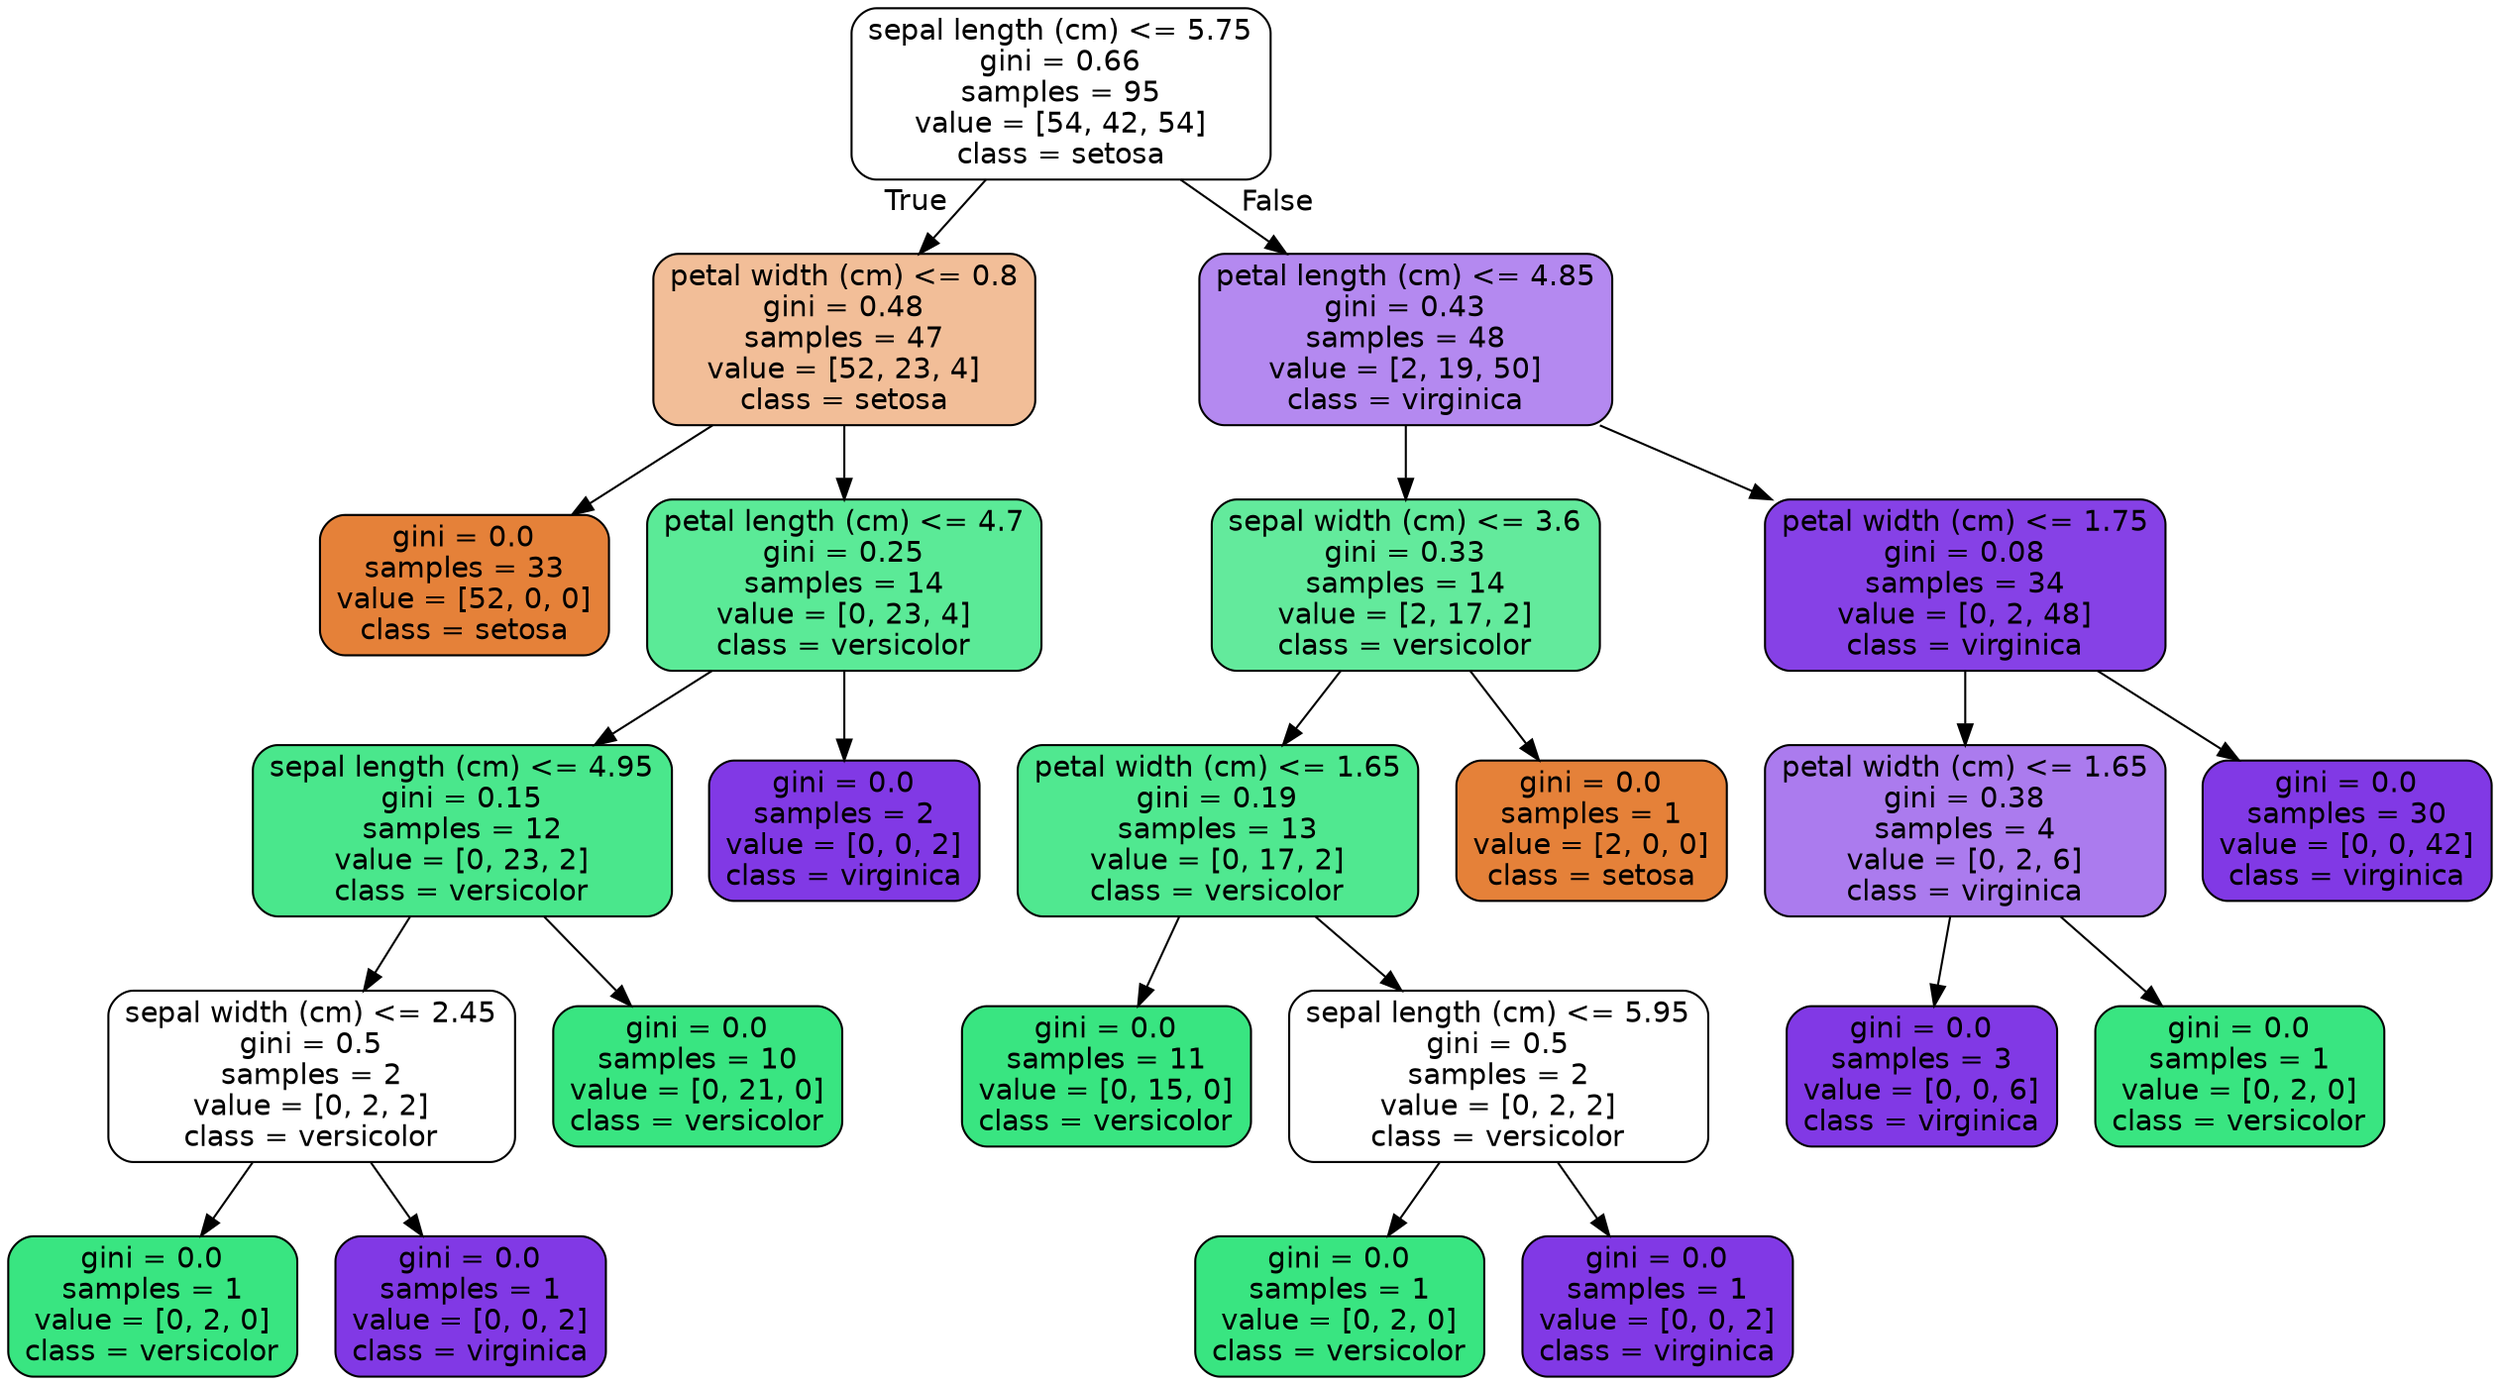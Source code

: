 digraph Tree {
node [shape=box, style="filled, rounded", color="black", fontname=helvetica] ;
edge [fontname=helvetica] ;
0 [label="sepal length (cm) <= 5.75\ngini = 0.66\nsamples = 95\nvalue = [54, 42, 54]\nclass = setosa", fillcolor="#ffffff"] ;
1 [label="petal width (cm) <= 0.8\ngini = 0.48\nsamples = 47\nvalue = [52, 23, 4]\nclass = setosa", fillcolor="#f2be98"] ;
0 -> 1 [labeldistance=2.5, labelangle=45, headlabel="True"] ;
2 [label="gini = 0.0\nsamples = 33\nvalue = [52, 0, 0]\nclass = setosa", fillcolor="#e58139"] ;
1 -> 2 ;
3 [label="petal length (cm) <= 4.7\ngini = 0.25\nsamples = 14\nvalue = [0, 23, 4]\nclass = versicolor", fillcolor="#5bea97"] ;
1 -> 3 ;
4 [label="sepal length (cm) <= 4.95\ngini = 0.15\nsamples = 12\nvalue = [0, 23, 2]\nclass = versicolor", fillcolor="#4ae78c"] ;
3 -> 4 ;
5 [label="sepal width (cm) <= 2.45\ngini = 0.5\nsamples = 2\nvalue = [0, 2, 2]\nclass = versicolor", fillcolor="#ffffff"] ;
4 -> 5 ;
6 [label="gini = 0.0\nsamples = 1\nvalue = [0, 2, 0]\nclass = versicolor", fillcolor="#39e581"] ;
5 -> 6 ;
7 [label="gini = 0.0\nsamples = 1\nvalue = [0, 0, 2]\nclass = virginica", fillcolor="#8139e5"] ;
5 -> 7 ;
8 [label="gini = 0.0\nsamples = 10\nvalue = [0, 21, 0]\nclass = versicolor", fillcolor="#39e581"] ;
4 -> 8 ;
9 [label="gini = 0.0\nsamples = 2\nvalue = [0, 0, 2]\nclass = virginica", fillcolor="#8139e5"] ;
3 -> 9 ;
10 [label="petal length (cm) <= 4.85\ngini = 0.43\nsamples = 48\nvalue = [2, 19, 50]\nclass = virginica", fillcolor="#b489f0"] ;
0 -> 10 [labeldistance=2.5, labelangle=-45, headlabel="False"] ;
11 [label="sepal width (cm) <= 3.6\ngini = 0.33\nsamples = 14\nvalue = [2, 17, 2]\nclass = versicolor", fillcolor="#63ea9c"] ;
10 -> 11 ;
12 [label="petal width (cm) <= 1.65\ngini = 0.19\nsamples = 13\nvalue = [0, 17, 2]\nclass = versicolor", fillcolor="#50e890"] ;
11 -> 12 ;
13 [label="gini = 0.0\nsamples = 11\nvalue = [0, 15, 0]\nclass = versicolor", fillcolor="#39e581"] ;
12 -> 13 ;
14 [label="sepal length (cm) <= 5.95\ngini = 0.5\nsamples = 2\nvalue = [0, 2, 2]\nclass = versicolor", fillcolor="#ffffff"] ;
12 -> 14 ;
15 [label="gini = 0.0\nsamples = 1\nvalue = [0, 2, 0]\nclass = versicolor", fillcolor="#39e581"] ;
14 -> 15 ;
16 [label="gini = 0.0\nsamples = 1\nvalue = [0, 0, 2]\nclass = virginica", fillcolor="#8139e5"] ;
14 -> 16 ;
17 [label="gini = 0.0\nsamples = 1\nvalue = [2, 0, 0]\nclass = setosa", fillcolor="#e58139"] ;
11 -> 17 ;
18 [label="petal width (cm) <= 1.75\ngini = 0.08\nsamples = 34\nvalue = [0, 2, 48]\nclass = virginica", fillcolor="#8641e6"] ;
10 -> 18 ;
19 [label="petal width (cm) <= 1.65\ngini = 0.38\nsamples = 4\nvalue = [0, 2, 6]\nclass = virginica", fillcolor="#ab7bee"] ;
18 -> 19 ;
20 [label="gini = 0.0\nsamples = 3\nvalue = [0, 0, 6]\nclass = virginica", fillcolor="#8139e5"] ;
19 -> 20 ;
21 [label="gini = 0.0\nsamples = 1\nvalue = [0, 2, 0]\nclass = versicolor", fillcolor="#39e581"] ;
19 -> 21 ;
22 [label="gini = 0.0\nsamples = 30\nvalue = [0, 0, 42]\nclass = virginica", fillcolor="#8139e5"] ;
18 -> 22 ;
}